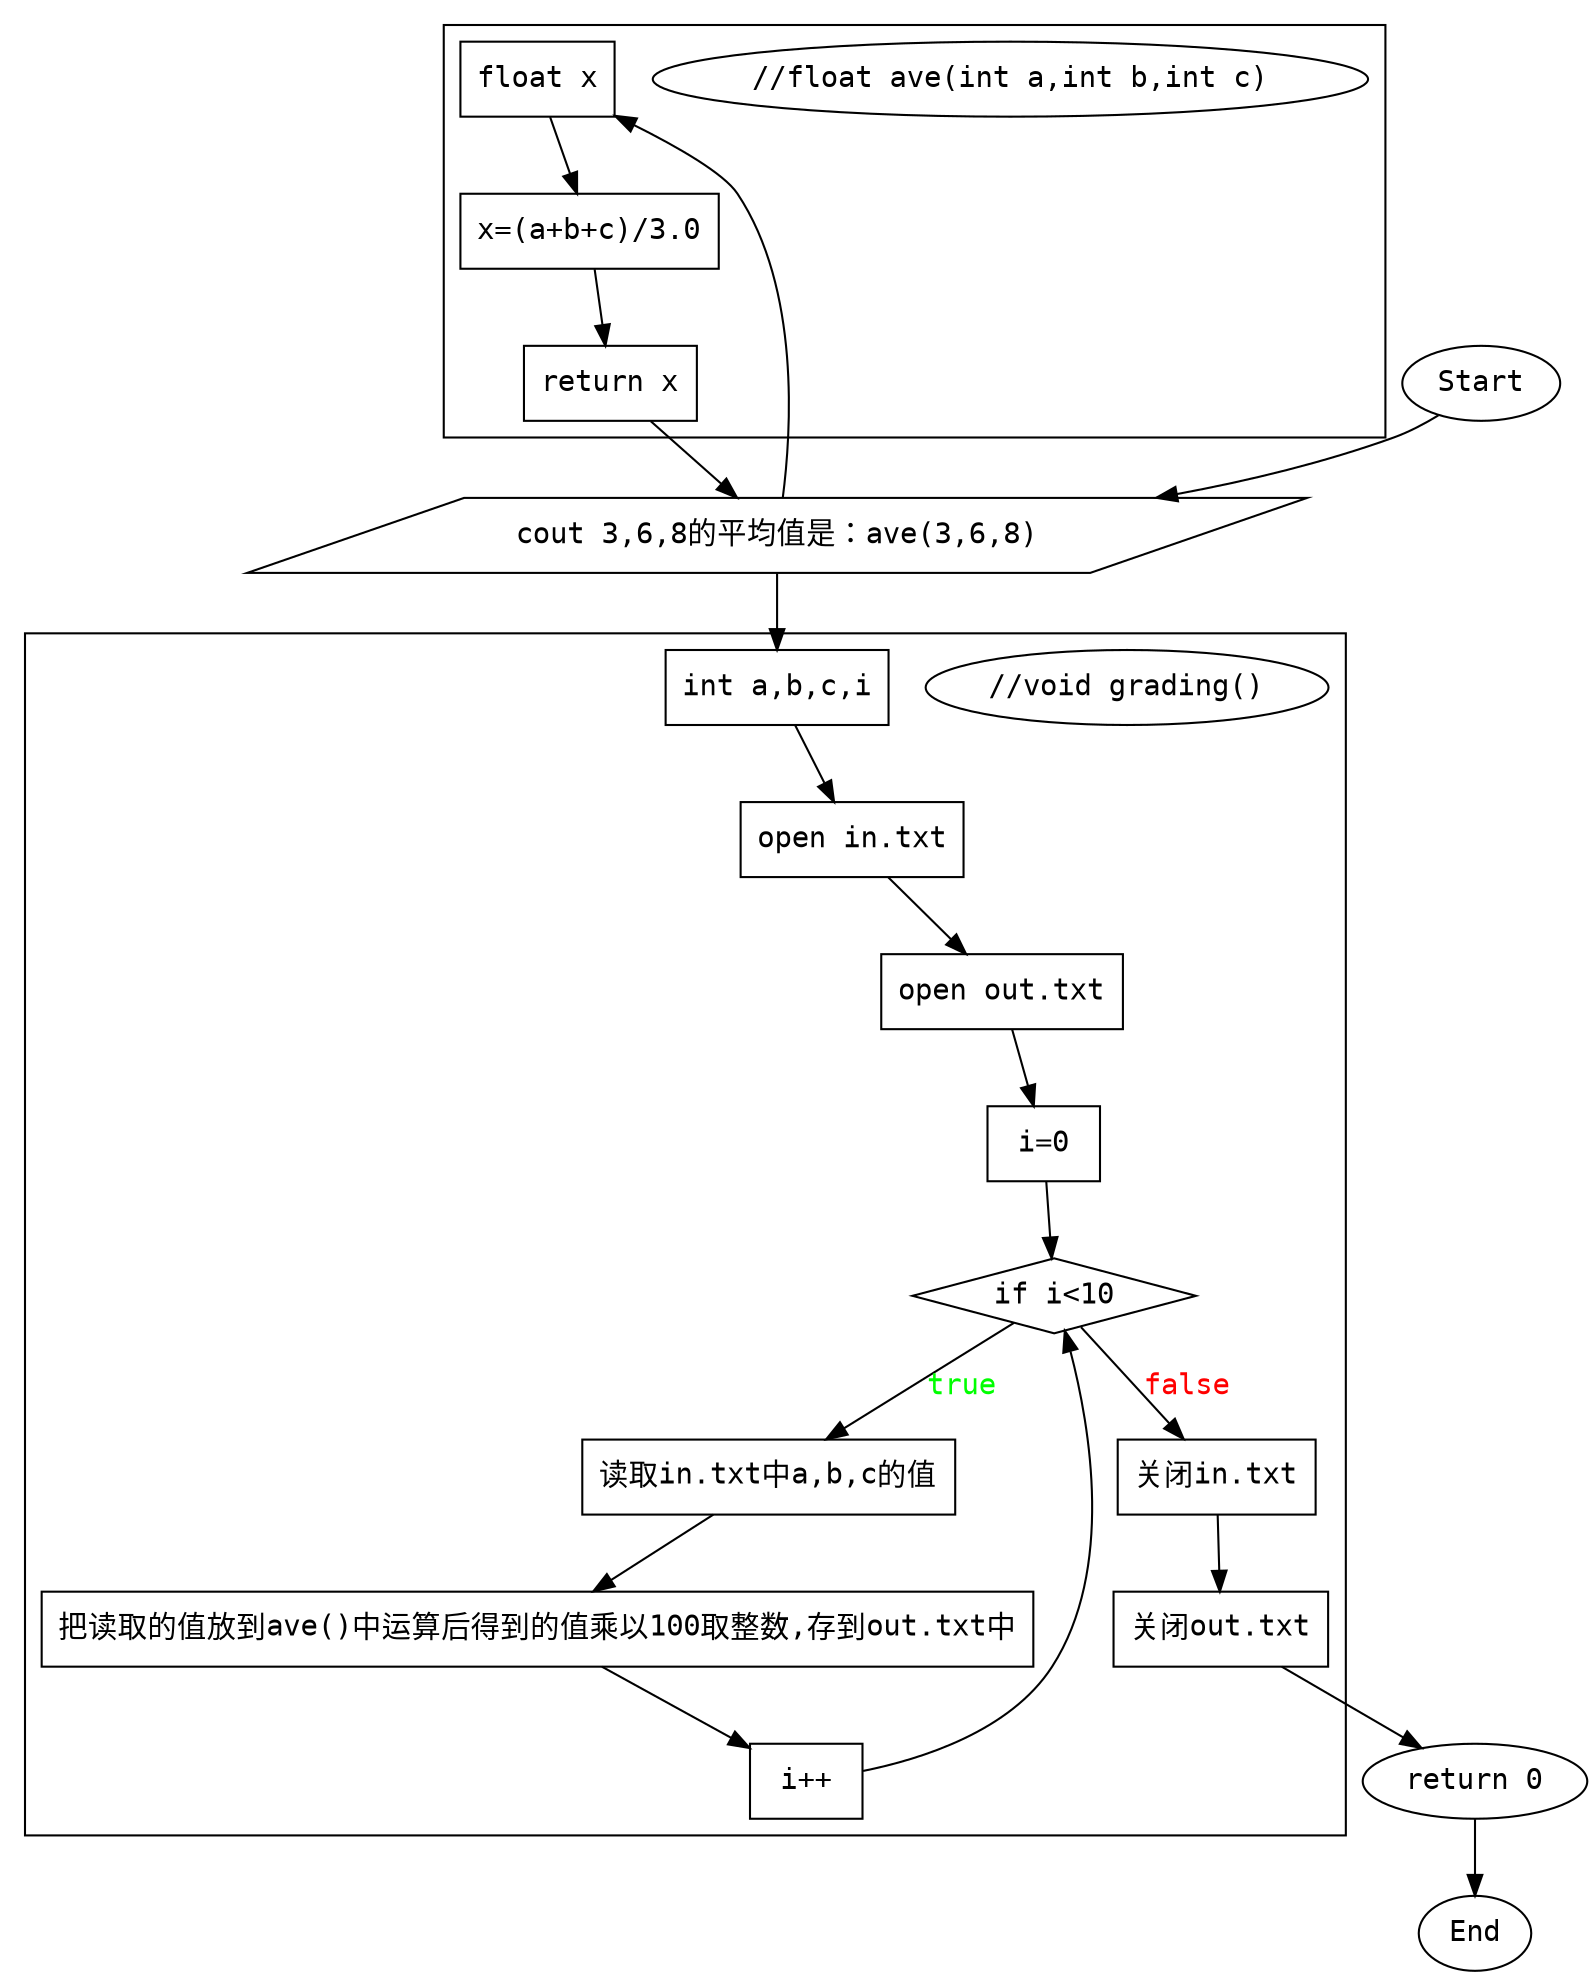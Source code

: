 # http://www.graphviz.org/content/cluster

digraph G {

edge [fontname="NSimSun"];
node [ fontname="NSimSun"];


subgraph cluster_0 {
"//float ave(int a,int b,int c)";
"float x" [shape=retangle];
"x=(a+b+c)/3.0" [shape=retangle];
"return x" [shape=retangle];
"float x"->"x=(a+b+c)/3.0"->"return x";
}
subgraph cluster_1 {
"//void grading()";    
"int a,b,c,i" [shape=retangle];
"open in.txt" [shape=retangle];
"open out.txt" [shape=retangle];
"i=0" [shape=retangle];
"if i<10" [shape=diamond];
"infile"[shape=retangle,label="读取in.txt中a,b,c的值" ];
"outfile" [shape=retangle,label="把读取的值放到ave()中运算后得到的值乘以100取整数,存到out.txt中"];
"i++" [shape=retangle];
"关闭in.txt" [shape=retangle];
"关闭out.txt" [shape=retangle];
"int a,b,c,i"->"open in.txt"->"open out.txt"->"i=0"->"if i<10";
"if i<10"->"infile" [label=true,fontcolor=green];
"infile"->"outfile"->"i++"->"if i<10" 
"if i<10"->"关闭in.txt"[label=false,fontcolor=red];
"关闭in.txt"->"关闭out.txt";
}
"cout" [shape =parallelogram,label="cout 3,6,8的平均值是：ave(3,6,8)"];
"Start"->"cout"->"float x";
"return x"->"cout"->"int a,b,c,i";
"关闭out.txt"->"return 0"->"End";
}

